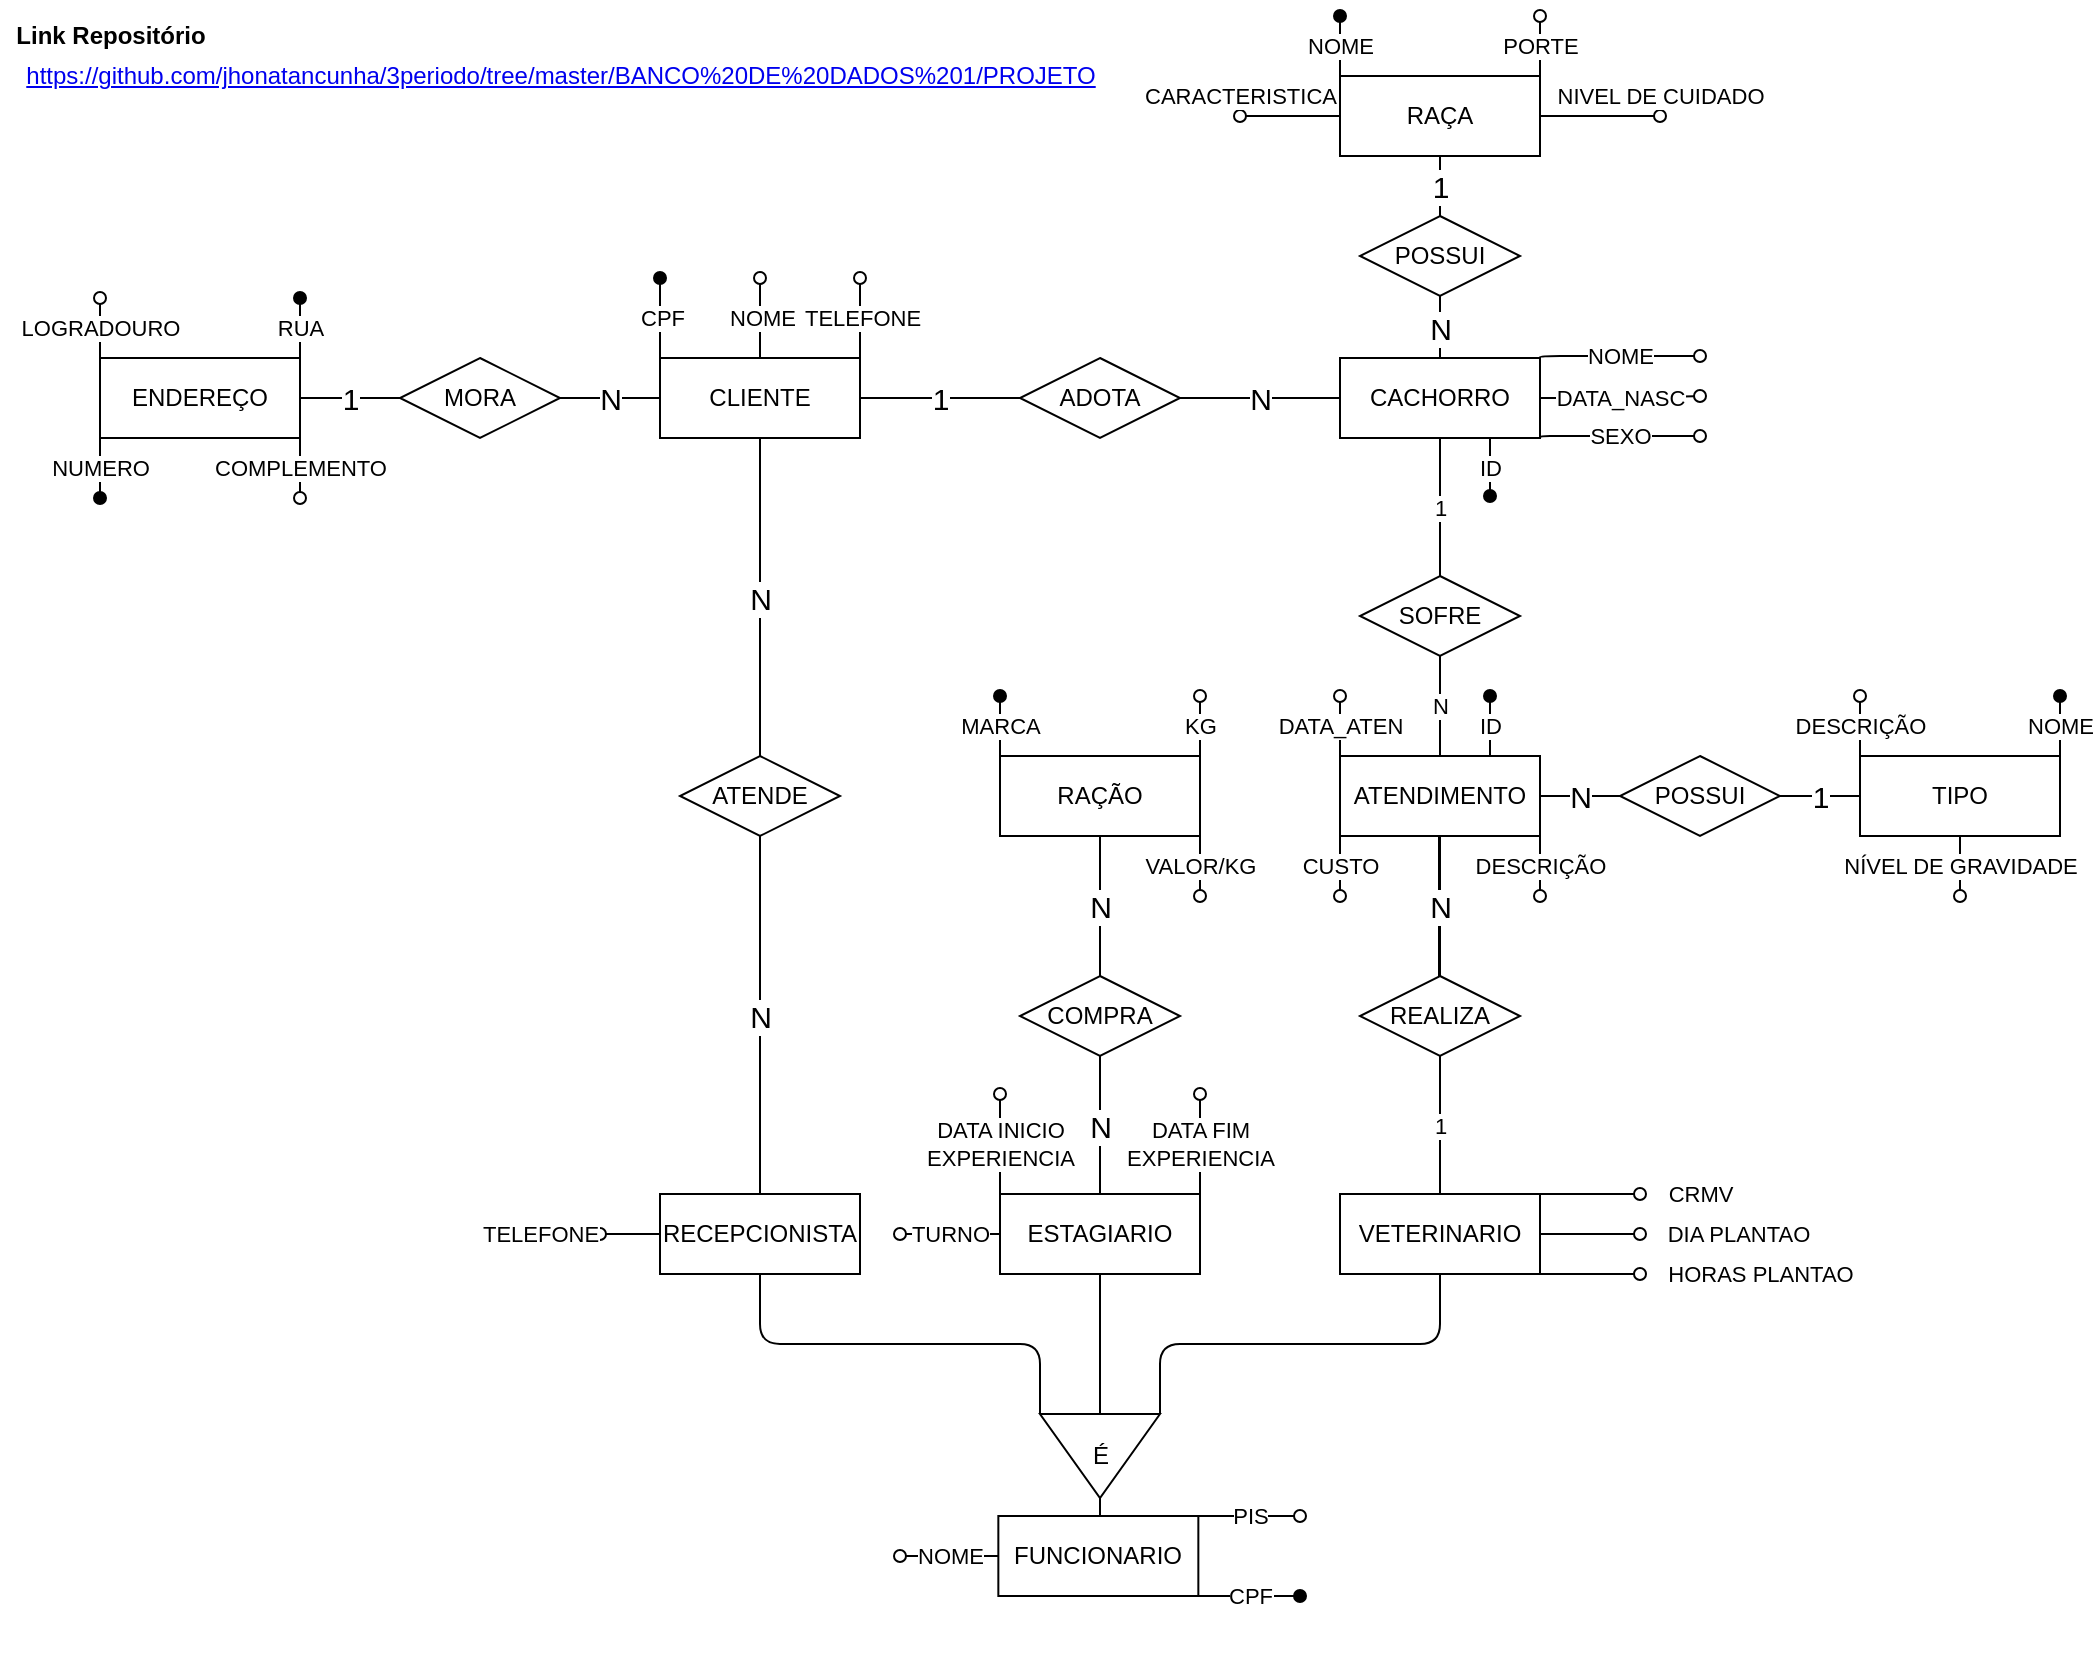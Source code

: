 <mxfile version="14.5.1" type="device"><diagram id="XedlNGm-TynJcrJwftUU" name="Página-1"><mxGraphModel dx="1350" dy="816" grid="1" gridSize="10" guides="1" tooltips="1" connect="1" arrows="1" fold="1" page="1" pageScale="1" pageWidth="1169" pageHeight="827" math="0" shadow="0"><root><mxCell id="0"/><mxCell id="1" parent="0"/><mxCell id="xJMYAYX4URUipwAEhedn-18" value="" style="edgeStyle=orthogonalEdgeStyle;orthogonalLoop=1;jettySize=auto;html=1;endArrow=none;endFill=0;" parent="1" source="xJMYAYX4URUipwAEhedn-1" target="xJMYAYX4URUipwAEhedn-14" edge="1"><mxGeometry relative="1" as="geometry"/></mxCell><mxCell id="FJ8FyLJCxzzB5OLbuEVN-20" value="NOME" style="edgeStyle=orthogonalEdgeStyle;orthogonalLoop=1;jettySize=auto;html=1;exitX=1;exitY=0;exitDx=0;exitDy=0;endArrow=oval;endFill=0;" parent="1" source="xJMYAYX4URUipwAEhedn-1" edge="1"><mxGeometry relative="1" as="geometry"><mxPoint x="870" y="180" as="targetPoint"/><Array as="points"><mxPoint x="810" y="180"/><mxPoint x="810" y="180"/></Array></mxGeometry></mxCell><mxCell id="FJ8FyLJCxzzB5OLbuEVN-23" value="DATA_NASC" style="edgeStyle=orthogonalEdgeStyle;orthogonalLoop=1;jettySize=auto;html=1;exitX=1;exitY=0.5;exitDx=0;exitDy=0;endArrow=oval;endFill=0;" parent="1" source="xJMYAYX4URUipwAEhedn-1" edge="1"><mxGeometry relative="1" as="geometry"><mxPoint x="870" y="200" as="targetPoint"/></mxGeometry></mxCell><mxCell id="FJ8FyLJCxzzB5OLbuEVN-24" value="SEXO" style="edgeStyle=orthogonalEdgeStyle;orthogonalLoop=1;jettySize=auto;html=1;exitX=1;exitY=1;exitDx=0;exitDy=0;endArrow=oval;endFill=0;" parent="1" source="xJMYAYX4URUipwAEhedn-1" edge="1"><mxGeometry relative="1" as="geometry"><mxPoint x="870" y="220" as="targetPoint"/><Array as="points"><mxPoint x="800" y="220"/><mxPoint x="800" y="220"/></Array></mxGeometry></mxCell><mxCell id="FJ8FyLJCxzzB5OLbuEVN-27" value="ID" style="edgeStyle=orthogonalEdgeStyle;orthogonalLoop=1;jettySize=auto;html=1;exitX=0.75;exitY=1;exitDx=0;exitDy=0;endArrow=oval;endFill=1;" parent="1" source="xJMYAYX4URUipwAEhedn-1" edge="1"><mxGeometry relative="1" as="geometry"><mxPoint x="765" y="250" as="targetPoint"/></mxGeometry></mxCell><mxCell id="xJMYAYX4URUipwAEhedn-1" value="CACHORRO" style="whiteSpace=wrap;html=1;align=center;" parent="1" vertex="1"><mxGeometry x="690" y="181" width="100" height="40" as="geometry"/></mxCell><mxCell id="FJ8FyLJCxzzB5OLbuEVN-21" value="NOME" style="edgeStyle=orthogonalEdgeStyle;orthogonalLoop=1;jettySize=auto;html=1;exitX=0;exitY=0;exitDx=0;exitDy=0;endArrow=oval;endFill=1;" parent="1" source="xJMYAYX4URUipwAEhedn-2" edge="1"><mxGeometry relative="1" as="geometry"><mxPoint x="690" y="10" as="targetPoint"/></mxGeometry></mxCell><mxCell id="FJ8FyLJCxzzB5OLbuEVN-22" value="PORTE" style="edgeStyle=orthogonalEdgeStyle;orthogonalLoop=1;jettySize=auto;html=1;exitX=1;exitY=0;exitDx=0;exitDy=0;endArrow=oval;endFill=0;" parent="1" source="xJMYAYX4URUipwAEhedn-2" edge="1"><mxGeometry relative="1" as="geometry"><mxPoint x="790" y="10" as="targetPoint"/></mxGeometry></mxCell><mxCell id="q4h8IBON4PKdlbSrn7El-2" value="NIVEL DE CUIDADO" style="edgeStyle=orthogonalEdgeStyle;orthogonalLoop=1;jettySize=auto;html=1;exitX=1;exitY=0.5;exitDx=0;exitDy=0;endArrow=oval;endFill=0;" parent="1" source="xJMYAYX4URUipwAEhedn-2" edge="1"><mxGeometry x="1" y="10" relative="1" as="geometry"><mxPoint x="850" y="60" as="targetPoint"/><mxPoint as="offset"/></mxGeometry></mxCell><mxCell id="q4h8IBON4PKdlbSrn7El-3" value="CARACTERISTICA" style="edgeStyle=orthogonalEdgeStyle;orthogonalLoop=1;jettySize=auto;html=1;exitX=0;exitY=0.5;exitDx=0;exitDy=0;endArrow=oval;endFill=0;" parent="1" source="xJMYAYX4URUipwAEhedn-2" edge="1"><mxGeometry x="1" y="-10" relative="1" as="geometry"><mxPoint x="640" y="60" as="targetPoint"/><mxPoint as="offset"/></mxGeometry></mxCell><mxCell id="xJMYAYX4URUipwAEhedn-2" value="RAÇA" style="whiteSpace=wrap;html=1;align=center;" parent="1" vertex="1"><mxGeometry x="690" y="40" width="100" height="40" as="geometry"/></mxCell><mxCell id="FJ8FyLJCxzzB5OLbuEVN-13" value="CRMV" style="edgeStyle=orthogonalEdgeStyle;orthogonalLoop=1;jettySize=auto;html=1;exitX=1;exitY=0;exitDx=0;exitDy=0;endArrow=oval;endFill=0;" parent="1" source="xJMYAYX4URUipwAEhedn-5" edge="1"><mxGeometry x="1" y="30" relative="1" as="geometry"><mxPoint x="840" y="599" as="targetPoint"/><Array as="points"><mxPoint x="810" y="599"/><mxPoint x="810" y="599"/></Array><mxPoint x="30" y="30" as="offset"/></mxGeometry></mxCell><mxCell id="5Rn8ZBF-tjlBRXu6AQv--5" value="DIA PLANTAO" style="edgeStyle=orthogonalEdgeStyle;orthogonalLoop=1;jettySize=auto;html=1;exitX=1;exitY=0.5;exitDx=0;exitDy=0;endArrow=oval;endFill=0;" parent="1" source="xJMYAYX4URUipwAEhedn-5" edge="1"><mxGeometry x="1" y="50" relative="1" as="geometry"><mxPoint x="840" y="619" as="targetPoint"/><mxPoint x="50" y="50" as="offset"/></mxGeometry></mxCell><mxCell id="5Rn8ZBF-tjlBRXu6AQv--6" value="HORAS PLANTAO" style="edgeStyle=orthogonalEdgeStyle;orthogonalLoop=1;jettySize=auto;html=1;exitX=1;exitY=1;exitDx=0;exitDy=0;endArrow=oval;endFill=0;" parent="1" source="xJMYAYX4URUipwAEhedn-5" edge="1"><mxGeometry x="1" y="60" relative="1" as="geometry"><mxPoint x="840" y="639" as="targetPoint"/><Array as="points"><mxPoint x="810" y="639"/><mxPoint x="810" y="639"/></Array><mxPoint x="60" y="60" as="offset"/></mxGeometry></mxCell><mxCell id="xJMYAYX4URUipwAEhedn-5" value="VETERINARIO" style="whiteSpace=wrap;html=1;align=center;" parent="1" vertex="1"><mxGeometry x="690" y="599" width="100" height="40" as="geometry"/></mxCell><mxCell id="EOhZsqawTNz5AvJtSIfE-19" style="edgeStyle=orthogonalEdgeStyle;orthogonalLoop=1;jettySize=auto;html=1;exitX=0.5;exitY=1;exitDx=0;exitDy=0;entryX=1;entryY=1;entryDx=0;entryDy=0;entryPerimeter=0;endArrow=none;endFill=0;" parent="1" source="xJMYAYX4URUipwAEhedn-6" target="xJMYAYX4URUipwAEhedn-23" edge="1"><mxGeometry relative="1" as="geometry"/></mxCell><mxCell id="5Rn8ZBF-tjlBRXu6AQv--3" value="TELEFONE" style="edgeStyle=orthogonalEdgeStyle;orthogonalLoop=1;jettySize=auto;html=1;exitX=0;exitY=0.5;exitDx=0;exitDy=0;endArrow=oval;endFill=0;" parent="1" source="xJMYAYX4URUipwAEhedn-6" edge="1"><mxGeometry x="1" y="30" relative="1" as="geometry"><mxPoint x="320" y="619" as="targetPoint"/><mxPoint x="-30" y="-30" as="offset"/></mxGeometry></mxCell><mxCell id="xJMYAYX4URUipwAEhedn-6" value="RECEPCIONISTA" style="whiteSpace=wrap;html=1;align=center;" parent="1" vertex="1"><mxGeometry x="350" y="599" width="100" height="40" as="geometry"/></mxCell><mxCell id="FJ8FyLJCxzzB5OLbuEVN-25" value="DATA INICIO&lt;br&gt;EXPERIENCIA" style="edgeStyle=orthogonalEdgeStyle;orthogonalLoop=1;jettySize=auto;html=1;exitX=0;exitY=0;exitDx=0;exitDy=0;endArrow=oval;endFill=0;" parent="1" source="xJMYAYX4URUipwAEhedn-8" edge="1"><mxGeometry relative="1" as="geometry"><mxPoint x="520" y="549" as="targetPoint"/></mxGeometry></mxCell><mxCell id="FJ8FyLJCxzzB5OLbuEVN-26" value="DATA FIM&lt;br&gt;EXPERIENCIA" style="edgeStyle=orthogonalEdgeStyle;orthogonalLoop=1;jettySize=auto;html=1;exitX=1;exitY=0;exitDx=0;exitDy=0;endArrow=oval;endFill=0;" parent="1" source="xJMYAYX4URUipwAEhedn-8" edge="1"><mxGeometry relative="1" as="geometry"><mxPoint x="620" y="549" as="targetPoint"/></mxGeometry></mxCell><mxCell id="5Rn8ZBF-tjlBRXu6AQv--4" value="TURNO" style="edgeStyle=orthogonalEdgeStyle;orthogonalLoop=1;jettySize=auto;html=1;exitX=0;exitY=0.5;exitDx=0;exitDy=0;endArrow=oval;endFill=0;" parent="1" source="xJMYAYX4URUipwAEhedn-8" edge="1"><mxGeometry relative="1" as="geometry"><mxPoint x="470" y="619" as="targetPoint"/></mxGeometry></mxCell><mxCell id="xJMYAYX4URUipwAEhedn-8" value="ESTAGIARIO" style="whiteSpace=wrap;html=1;align=center;" parent="1" vertex="1"><mxGeometry x="520" y="599" width="100" height="40" as="geometry"/></mxCell><mxCell id="xJMYAYX4URUipwAEhedn-22" value="N" style="edgeStyle=orthogonalEdgeStyle;orthogonalLoop=1;jettySize=auto;html=1;endArrow=none;endFill=0;fontSize=15;" parent="1" source="xJMYAYX4URUipwAEhedn-9" target="xJMYAYX4URUipwAEhedn-19" edge="1"><mxGeometry relative="1" as="geometry"/></mxCell><mxCell id="xJMYAYX4URUipwAEhedn-21" value="1" style="edgeStyle=orthogonalEdgeStyle;orthogonalLoop=1;jettySize=auto;html=1;endArrow=none;endFill=0;fontSize=15;" parent="1" source="xJMYAYX4URUipwAEhedn-10" target="xJMYAYX4URUipwAEhedn-19" edge="1"><mxGeometry relative="1" as="geometry"/></mxCell><mxCell id="FJ8FyLJCxzzB5OLbuEVN-17" value="MARCA" style="edgeStyle=orthogonalEdgeStyle;orthogonalLoop=1;jettySize=auto;html=1;exitX=0;exitY=0;exitDx=0;exitDy=0;endArrow=oval;endFill=1;" parent="1" source="xJMYAYX4URUipwAEhedn-13" edge="1"><mxGeometry relative="1" as="geometry"><mxPoint x="520" y="350" as="targetPoint"/></mxGeometry></mxCell><mxCell id="FJ8FyLJCxzzB5OLbuEVN-18" value="KG" style="edgeStyle=orthogonalEdgeStyle;orthogonalLoop=1;jettySize=auto;html=1;exitX=1;exitY=0;exitDx=0;exitDy=0;endArrow=oval;endFill=0;" parent="1" source="xJMYAYX4URUipwAEhedn-13" edge="1"><mxGeometry relative="1" as="geometry"><mxPoint x="620" y="350" as="targetPoint"/></mxGeometry></mxCell><mxCell id="FJ8FyLJCxzzB5OLbuEVN-19" value="VALOR/KG" style="edgeStyle=orthogonalEdgeStyle;orthogonalLoop=1;jettySize=auto;html=1;exitX=1;exitY=1;exitDx=0;exitDy=0;endArrow=oval;endFill=0;" parent="1" source="xJMYAYX4URUipwAEhedn-13" edge="1"><mxGeometry relative="1" as="geometry"><mxPoint x="620" y="450" as="targetPoint"/></mxGeometry></mxCell><mxCell id="xJMYAYX4URUipwAEhedn-13" value="RAÇÃO" style="whiteSpace=wrap;html=1;align=center;" parent="1" vertex="1"><mxGeometry x="520" y="380" width="100" height="40" as="geometry"/></mxCell><mxCell id="xJMYAYX4URUipwAEhedn-15" value="1" style="edgeStyle=orthogonalEdgeStyle;orthogonalLoop=1;jettySize=auto;html=1;endArrow=none;endFill=0;fontSize=15;" parent="1" source="xJMYAYX4URUipwAEhedn-14" target="xJMYAYX4URUipwAEhedn-2" edge="1"><mxGeometry relative="1" as="geometry"/></mxCell><mxCell id="xJMYAYX4URUipwAEhedn-16" value="N" style="edgeStyle=orthogonalEdgeStyle;orthogonalLoop=1;jettySize=auto;html=1;endArrow=none;endFill=0;fontSize=15;" parent="1" source="xJMYAYX4URUipwAEhedn-14" target="xJMYAYX4URUipwAEhedn-1" edge="1"><mxGeometry relative="1" as="geometry"/></mxCell><mxCell id="xJMYAYX4URUipwAEhedn-14" value="POSSUI" style="shape=rhombus;perimeter=rhombusPerimeter;whiteSpace=wrap;html=1;align=center;" parent="1" vertex="1"><mxGeometry x="700" y="110" width="80" height="40" as="geometry"/></mxCell><mxCell id="xJMYAYX4URUipwAEhedn-19" value="MORA" style="shape=rhombus;perimeter=rhombusPerimeter;whiteSpace=wrap;html=1;align=center;" parent="1" vertex="1"><mxGeometry x="220" y="181" width="80" height="40" as="geometry"/></mxCell><mxCell id="xJMYAYX4URUipwAEhedn-24" value="" style="edgeStyle=orthogonalEdgeStyle;orthogonalLoop=1;jettySize=auto;html=1;endArrow=none;endFill=0;" parent="1" source="xJMYAYX4URUipwAEhedn-23" target="xJMYAYX4URUipwAEhedn-3" edge="1"><mxGeometry relative="1" as="geometry"/></mxCell><mxCell id="xJMYAYX4URUipwAEhedn-25" style="edgeStyle=orthogonalEdgeStyle;orthogonalLoop=1;jettySize=auto;html=1;exitX=0;exitY=1;exitDx=0;exitDy=0;exitPerimeter=0;entryX=0.5;entryY=1;entryDx=0;entryDy=0;endArrow=none;endFill=0;" parent="1" source="xJMYAYX4URUipwAEhedn-23" target="xJMYAYX4URUipwAEhedn-5" edge="1"><mxGeometry relative="1" as="geometry"/></mxCell><mxCell id="xJMYAYX4URUipwAEhedn-30" value="" style="group;" parent="1" vertex="1" connectable="0"><mxGeometry x="540" y="709" width="60" height="42" as="geometry"/></mxCell><mxCell id="xJMYAYX4URUipwAEhedn-23" value="" style="verticalLabelPosition=bottom;verticalAlign=top;html=1;shape=mxgraph.basic.acute_triangle;dx=0.5;rotation=-180;" parent="xJMYAYX4URUipwAEhedn-30" vertex="1"><mxGeometry width="60" height="42" as="geometry"/></mxCell><mxCell id="xJMYAYX4URUipwAEhedn-29" value="É" style="text;html=1;align=center;verticalAlign=middle;resizable=0;points=[];autosize=1;" parent="xJMYAYX4URUipwAEhedn-30" vertex="1"><mxGeometry x="20" y="11" width="20" height="20" as="geometry"/></mxCell><mxCell id="EOhZsqawTNz5AvJtSIfE-21" value="N" style="edgeStyle=orthogonalEdgeStyle;orthogonalLoop=1;jettySize=auto;html=1;endArrow=none;endFill=0;fontSize=15;" parent="1" source="xJMYAYX4URUipwAEhedn-38" target="xJMYAYX4URUipwAEhedn-8" edge="1"><mxGeometry relative="1" as="geometry"/></mxCell><mxCell id="EOhZsqawTNz5AvJtSIfE-22" value="N" style="edgeStyle=orthogonalEdgeStyle;orthogonalLoop=1;jettySize=auto;html=1;endArrow=none;endFill=0;fontSize=15;" parent="1" source="xJMYAYX4URUipwAEhedn-38" target="xJMYAYX4URUipwAEhedn-13" edge="1"><mxGeometry relative="1" as="geometry"/></mxCell><mxCell id="xJMYAYX4URUipwAEhedn-38" value="COMPRA" style="shape=rhombus;perimeter=rhombusPerimeter;whiteSpace=wrap;html=1;align=center;" parent="1" vertex="1"><mxGeometry x="530" y="490" width="80" height="40" as="geometry"/></mxCell><mxCell id="EOhZsqawTNz5AvJtSIfE-10" value="1" style="edgeStyle=orthogonalEdgeStyle;orthogonalLoop=1;jettySize=auto;html=1;endArrow=none;endFill=0;fontSize=15;" parent="1" source="EOhZsqawTNz5AvJtSIfE-8" target="xJMYAYX4URUipwAEhedn-9" edge="1"><mxGeometry relative="1" as="geometry"/></mxCell><mxCell id="QJ902iO74DPR57PnEqc3-2" value="N" style="edgeStyle=orthogonalEdgeStyle;rounded=0;orthogonalLoop=1;jettySize=auto;html=1;exitX=1;exitY=0.5;exitDx=0;exitDy=0;entryX=0;entryY=0.5;entryDx=0;entryDy=0;endArrow=none;endFill=0;fontSize=15;" parent="1" source="EOhZsqawTNz5AvJtSIfE-8" target="xJMYAYX4URUipwAEhedn-1" edge="1"><mxGeometry relative="1" as="geometry"/></mxCell><mxCell id="EOhZsqawTNz5AvJtSIfE-8" value="ADOTA" style="shape=rhombus;perimeter=rhombusPerimeter;whiteSpace=wrap;html=1;align=center;" parent="1" vertex="1"><mxGeometry x="530" y="181" width="80" height="40" as="geometry"/></mxCell><mxCell id="EOhZsqawTNz5AvJtSIfE-17" value="N" style="edgeStyle=orthogonalEdgeStyle;orthogonalLoop=1;jettySize=auto;html=1;endArrow=none;endFill=0;fontSize=15;" parent="1" source="EOhZsqawTNz5AvJtSIfE-16" target="xJMYAYX4URUipwAEhedn-9" edge="1"><mxGeometry relative="1" as="geometry"/></mxCell><mxCell id="FJ8FyLJCxzzB5OLbuEVN-14" value="N" style="edgeStyle=orthogonalEdgeStyle;orthogonalLoop=1;jettySize=auto;html=1;entryX=0.5;entryY=0;entryDx=0;entryDy=0;endArrow=none;endFill=0;fontSize=15;" parent="1" source="EOhZsqawTNz5AvJtSIfE-16" target="xJMYAYX4URUipwAEhedn-6" edge="1"><mxGeometry relative="1" as="geometry"/></mxCell><mxCell id="EOhZsqawTNz5AvJtSIfE-16" value="ATENDE" style="shape=rhombus;perimeter=rhombusPerimeter;whiteSpace=wrap;html=1;align=center;" parent="1" vertex="1"><mxGeometry x="360" y="380" width="80" height="40" as="geometry"/></mxCell><mxCell id="EOhZsqawTNz5AvJtSIfE-20" style="edgeStyle=orthogonalEdgeStyle;orthogonalLoop=1;jettySize=auto;html=1;exitX=0.5;exitY=1;exitDx=0;exitDy=0;exitPerimeter=0;entryX=0.5;entryY=1;entryDx=0;entryDy=0;endArrow=none;endFill=0;" parent="1" source="xJMYAYX4URUipwAEhedn-23" target="xJMYAYX4URUipwAEhedn-8" edge="1"><mxGeometry relative="1" as="geometry"/></mxCell><mxCell id="EOhZsqawTNz5AvJtSIfE-34" value="N" style="edgeStyle=orthogonalEdgeStyle;orthogonalLoop=1;jettySize=auto;html=1;exitX=0.5;exitY=0;exitDx=0;exitDy=0;entryX=0.5;entryY=1;entryDx=0;entryDy=0;endArrow=none;endFill=0;" parent="1" source="EOhZsqawTNz5AvJtSIfE-27" target="EOhZsqawTNz5AvJtSIfE-30" edge="1"><mxGeometry relative="1" as="geometry"/></mxCell><mxCell id="w13aomsYj2kEFcXb-ovq-7" value="DATA_ATEN" style="edgeStyle=orthogonalEdgeStyle;orthogonalLoop=1;jettySize=auto;html=1;exitX=0;exitY=0;exitDx=0;exitDy=0;endArrow=oval;endFill=0;" parent="1" source="EOhZsqawTNz5AvJtSIfE-27" edge="1"><mxGeometry relative="1" as="geometry"><mxPoint x="690" y="350" as="targetPoint"/></mxGeometry></mxCell><mxCell id="q4h8IBON4PKdlbSrn7El-5" value="CUSTO" style="edgeStyle=orthogonalEdgeStyle;orthogonalLoop=1;jettySize=auto;html=1;exitX=0;exitY=1;exitDx=0;exitDy=0;endArrow=oval;endFill=0;" parent="1" source="EOhZsqawTNz5AvJtSIfE-27" edge="1"><mxGeometry relative="1" as="geometry"><mxPoint x="690" y="450" as="targetPoint"/></mxGeometry></mxCell><mxCell id="5Rn8ZBF-tjlBRXu6AQv--8" value="N" style="edgeStyle=orthogonalEdgeStyle;orthogonalLoop=1;jettySize=auto;html=1;endArrow=none;endFill=0;fontSize=15;" parent="1" source="EOhZsqawTNz5AvJtSIfE-27" target="5Rn8ZBF-tjlBRXu6AQv--7" edge="1"><mxGeometry relative="1" as="geometry"/></mxCell><mxCell id="5Rn8ZBF-tjlBRXu6AQv--18" value="DESCRIÇÃO" style="edgeStyle=orthogonalEdgeStyle;orthogonalLoop=1;jettySize=auto;html=1;exitX=1;exitY=1;exitDx=0;exitDy=0;endArrow=oval;endFill=0;" parent="1" source="EOhZsqawTNz5AvJtSIfE-27" edge="1"><mxGeometry relative="1" as="geometry"><mxPoint x="790" y="450" as="targetPoint"/></mxGeometry></mxCell><mxCell id="07YF330eBQCuUzr6lQkR-1" value="ID" style="edgeStyle=orthogonalEdgeStyle;rounded=0;orthogonalLoop=1;jettySize=auto;html=1;exitX=0.75;exitY=0;exitDx=0;exitDy=0;endArrow=oval;endFill=1;" parent="1" source="EOhZsqawTNz5AvJtSIfE-27" edge="1"><mxGeometry relative="1" as="geometry"><mxPoint x="765" y="350" as="targetPoint"/></mxGeometry></mxCell><mxCell id="EOhZsqawTNz5AvJtSIfE-27" value="ATENDIMENTO" style="whiteSpace=wrap;html=1;align=center;" parent="1" vertex="1"><mxGeometry x="690" y="380" width="100" height="40" as="geometry"/></mxCell><mxCell id="EOhZsqawTNz5AvJtSIfE-35" value="1" style="edgeStyle=orthogonalEdgeStyle;orthogonalLoop=1;jettySize=auto;html=1;exitX=0.5;exitY=0;exitDx=0;exitDy=0;entryX=0.5;entryY=1;entryDx=0;entryDy=0;endArrow=none;endFill=0;" parent="1" source="EOhZsqawTNz5AvJtSIfE-30" target="xJMYAYX4URUipwAEhedn-1" edge="1"><mxGeometry relative="1" as="geometry"/></mxCell><mxCell id="EOhZsqawTNz5AvJtSIfE-30" value="SOFRE" style="shape=rhombus;perimeter=rhombusPerimeter;whiteSpace=wrap;html=1;align=center;" parent="1" vertex="1"><mxGeometry x="700" y="290" width="80" height="40" as="geometry"/></mxCell><mxCell id="EOhZsqawTNz5AvJtSIfE-32" value="N" style="edgeStyle=orthogonalEdgeStyle;orthogonalLoop=1;jettySize=auto;html=1;exitX=0.5;exitY=0;exitDx=0;exitDy=0;entryX=0.5;entryY=1;entryDx=0;entryDy=0;endArrow=none;endFill=0;" parent="1" source="EOhZsqawTNz5AvJtSIfE-31" target="EOhZsqawTNz5AvJtSIfE-27" edge="1"><mxGeometry relative="1" as="geometry"/></mxCell><mxCell id="EOhZsqawTNz5AvJtSIfE-33" value="1" style="edgeStyle=orthogonalEdgeStyle;orthogonalLoop=1;jettySize=auto;html=1;exitX=0.5;exitY=1;exitDx=0;exitDy=0;endArrow=none;endFill=0;" parent="1" source="EOhZsqawTNz5AvJtSIfE-31" target="xJMYAYX4URUipwAEhedn-5" edge="1"><mxGeometry relative="1" as="geometry"/></mxCell><mxCell id="EOhZsqawTNz5AvJtSIfE-31" value="REALIZA" style="shape=rhombus;perimeter=rhombusPerimeter;whiteSpace=wrap;html=1;align=center;" parent="1" vertex="1"><mxGeometry x="700" y="490" width="80" height="40" as="geometry"/></mxCell><mxCell id="FJ8FyLJCxzzB5OLbuEVN-6" value="" style="group;" parent="1" vertex="1" connectable="0"><mxGeometry x="70" y="151" width="100" height="100" as="geometry"/></mxCell><mxCell id="FJ8FyLJCxzzB5OLbuEVN-1" value="LOGRADOURO" style="edgeStyle=orthogonalEdgeStyle;orthogonalLoop=1;jettySize=auto;html=1;exitX=0;exitY=0;exitDx=0;exitDy=0;endArrow=oval;endFill=0;" parent="FJ8FyLJCxzzB5OLbuEVN-6" source="xJMYAYX4URUipwAEhedn-10" edge="1"><mxGeometry relative="1" as="geometry"><mxPoint as="targetPoint"/></mxGeometry></mxCell><mxCell id="FJ8FyLJCxzzB5OLbuEVN-2" value="RUA" style="edgeStyle=orthogonalEdgeStyle;orthogonalLoop=1;jettySize=auto;html=1;exitX=1;exitY=0;exitDx=0;exitDy=0;endArrow=oval;endFill=1;" parent="FJ8FyLJCxzzB5OLbuEVN-6" source="xJMYAYX4URUipwAEhedn-10" edge="1"><mxGeometry relative="1" as="geometry"><mxPoint x="100" as="targetPoint"/></mxGeometry></mxCell><mxCell id="FJ8FyLJCxzzB5OLbuEVN-3" value="NUMERO" style="edgeStyle=orthogonalEdgeStyle;orthogonalLoop=1;jettySize=auto;html=1;exitX=0;exitY=1;exitDx=0;exitDy=0;endArrow=oval;endFill=1;" parent="FJ8FyLJCxzzB5OLbuEVN-6" source="xJMYAYX4URUipwAEhedn-10" edge="1"><mxGeometry relative="1" as="geometry"><mxPoint y="100" as="targetPoint"/></mxGeometry></mxCell><mxCell id="FJ8FyLJCxzzB5OLbuEVN-4" value="COMPLEMENTO" style="edgeStyle=orthogonalEdgeStyle;orthogonalLoop=1;jettySize=auto;html=1;exitX=1;exitY=1;exitDx=0;exitDy=0;endArrow=oval;endFill=0;" parent="FJ8FyLJCxzzB5OLbuEVN-6" source="xJMYAYX4URUipwAEhedn-10" edge="1"><mxGeometry relative="1" as="geometry"><mxPoint x="100" y="100" as="targetPoint"/></mxGeometry></mxCell><mxCell id="xJMYAYX4URUipwAEhedn-10" value="ENDEREÇO" style="whiteSpace=wrap;html=1;align=center;" parent="FJ8FyLJCxzzB5OLbuEVN-6" vertex="1"><mxGeometry y="30" width="100" height="40" as="geometry"/></mxCell><mxCell id="FJ8FyLJCxzzB5OLbuEVN-15" value="" style="group;" parent="1" vertex="1" connectable="0"><mxGeometry x="350" y="141" width="100" height="80" as="geometry"/></mxCell><mxCell id="FJ8FyLJCxzzB5OLbuEVN-7" value="CPF" style="edgeStyle=orthogonalEdgeStyle;orthogonalLoop=1;jettySize=auto;html=1;exitX=0;exitY=0;exitDx=0;exitDy=0;endArrow=oval;endFill=1;" parent="FJ8FyLJCxzzB5OLbuEVN-15" source="xJMYAYX4URUipwAEhedn-9" edge="1"><mxGeometry relative="1" as="geometry"><mxPoint as="targetPoint"/></mxGeometry></mxCell><mxCell id="FJ8FyLJCxzzB5OLbuEVN-8" value="NOME" style="edgeStyle=orthogonalEdgeStyle;orthogonalLoop=1;jettySize=auto;html=1;exitX=0.5;exitY=0;exitDx=0;exitDy=0;endArrow=oval;endFill=0;" parent="FJ8FyLJCxzzB5OLbuEVN-15" source="xJMYAYX4URUipwAEhedn-9" edge="1"><mxGeometry relative="1" as="geometry"><mxPoint x="50" as="targetPoint"/></mxGeometry></mxCell><mxCell id="FJ8FyLJCxzzB5OLbuEVN-9" value="TELEFONE" style="edgeStyle=orthogonalEdgeStyle;orthogonalLoop=1;jettySize=auto;html=1;exitX=1;exitY=0;exitDx=0;exitDy=0;endArrow=oval;endFill=0;" parent="FJ8FyLJCxzzB5OLbuEVN-15" source="xJMYAYX4URUipwAEhedn-9" edge="1"><mxGeometry relative="1" as="geometry"><mxPoint x="100" as="targetPoint"/></mxGeometry></mxCell><mxCell id="xJMYAYX4URUipwAEhedn-9" value="CLIENTE" style="whiteSpace=wrap;html=1;align=center;" parent="FJ8FyLJCxzzB5OLbuEVN-15" vertex="1"><mxGeometry y="40" width="100" height="40" as="geometry"/></mxCell><mxCell id="w13aomsYj2kEFcXb-ovq-1" value="" style="group;container=1;" parent="1" vertex="1" connectable="0"><mxGeometry x="519.17" y="760" width="131" height="80" as="geometry"/></mxCell><mxCell id="QJ902iO74DPR57PnEqc3-6" value="" style="group" parent="w13aomsYj2kEFcXb-ovq-1" vertex="1" connectable="0"><mxGeometry x="-49.17" width="180.17" height="40" as="geometry"/></mxCell><mxCell id="FJ8FyLJCxzzB5OLbuEVN-10" value="NOME" style="edgeStyle=orthogonalEdgeStyle;orthogonalLoop=1;jettySize=auto;html=1;exitX=0;exitY=0.5;exitDx=0;exitDy=0;endArrow=oval;endFill=0;" parent="QJ902iO74DPR57PnEqc3-6" source="xJMYAYX4URUipwAEhedn-3" edge="1"><mxGeometry relative="1" as="geometry"><mxPoint y="20" as="targetPoint"/></mxGeometry></mxCell><mxCell id="FJ8FyLJCxzzB5OLbuEVN-11" value="CPF" style="edgeStyle=orthogonalEdgeStyle;orthogonalLoop=1;jettySize=auto;html=1;exitX=1;exitY=1;exitDx=0;exitDy=0;endArrow=oval;endFill=1;" parent="QJ902iO74DPR57PnEqc3-6" source="xJMYAYX4URUipwAEhedn-3" edge="1"><mxGeometry relative="1" as="geometry"><mxPoint x="200" y="40" as="targetPoint"/><Array as="points"><mxPoint x="160.17" y="40"/><mxPoint x="160.17" y="40"/></Array></mxGeometry></mxCell><mxCell id="FJ8FyLJCxzzB5OLbuEVN-12" value="PIS" style="edgeStyle=orthogonalEdgeStyle;orthogonalLoop=1;jettySize=auto;html=1;exitX=1;exitY=0;exitDx=0;exitDy=0;endArrow=oval;endFill=0;" parent="QJ902iO74DPR57PnEqc3-6" source="xJMYAYX4URUipwAEhedn-3" edge="1"><mxGeometry relative="1" as="geometry"><mxPoint x="200" as="targetPoint"/><Array as="points"><mxPoint x="180.17"/><mxPoint x="180.17"/></Array></mxGeometry></mxCell><mxCell id="xJMYAYX4URUipwAEhedn-3" value="FUNCIONARIO" style="whiteSpace=wrap;html=1;align=center;" parent="QJ902iO74DPR57PnEqc3-6" vertex="1"><mxGeometry x="49.17" width="100" height="40" as="geometry"/></mxCell><mxCell id="5Rn8ZBF-tjlBRXu6AQv--7" value="POSSUI" style="shape=rhombus;perimeter=rhombusPerimeter;whiteSpace=wrap;html=1;align=center;" parent="1" vertex="1"><mxGeometry x="830" y="380" width="80" height="40" as="geometry"/></mxCell><mxCell id="5Rn8ZBF-tjlBRXu6AQv--10" value="1" style="edgeStyle=orthogonalEdgeStyle;orthogonalLoop=1;jettySize=auto;html=1;endArrow=none;endFill=0;fontSize=15;" parent="1" source="5Rn8ZBF-tjlBRXu6AQv--9" target="5Rn8ZBF-tjlBRXu6AQv--7" edge="1"><mxGeometry relative="1" as="geometry"/></mxCell><mxCell id="5Rn8ZBF-tjlBRXu6AQv--12" value="NOME" style="edgeStyle=orthogonalEdgeStyle;orthogonalLoop=1;jettySize=auto;html=1;exitX=1;exitY=0;exitDx=0;exitDy=0;endArrow=oval;endFill=1;" parent="1" source="5Rn8ZBF-tjlBRXu6AQv--9" edge="1"><mxGeometry relative="1" as="geometry"><mxPoint x="1050" y="350" as="targetPoint"/></mxGeometry></mxCell><mxCell id="5Rn8ZBF-tjlBRXu6AQv--14" value="DESCRIÇÃO" style="edgeStyle=orthogonalEdgeStyle;orthogonalLoop=1;jettySize=auto;html=1;exitX=0;exitY=0;exitDx=0;exitDy=0;endArrow=oval;endFill=0;" parent="1" source="5Rn8ZBF-tjlBRXu6AQv--9" edge="1"><mxGeometry relative="1" as="geometry"><mxPoint x="950" y="350" as="targetPoint"/></mxGeometry></mxCell><mxCell id="5Rn8ZBF-tjlBRXu6AQv--17" value="NÍVEL DE GRAVIDADE" style="edgeStyle=orthogonalEdgeStyle;orthogonalLoop=1;jettySize=auto;html=1;exitX=0.5;exitY=1;exitDx=0;exitDy=0;endArrow=oval;endFill=0;" parent="1" source="5Rn8ZBF-tjlBRXu6AQv--9" edge="1"><mxGeometry relative="1" as="geometry"><mxPoint x="1000" y="450" as="targetPoint"/></mxGeometry></mxCell><mxCell id="5Rn8ZBF-tjlBRXu6AQv--9" value="TIPO" style="whiteSpace=wrap;html=1;align=center;" parent="1" vertex="1"><mxGeometry x="950" y="380" width="100" height="40" as="geometry"/></mxCell><mxCell id="QJ902iO74DPR57PnEqc3-4" value="N" style="edgeStyle=orthogonalEdgeStyle;orthogonalLoop=1;jettySize=auto;html=1;exitX=0.5;exitY=0;exitDx=0;exitDy=0;entryX=0.5;entryY=1;entryDx=0;entryDy=0;endArrow=none;endFill=0;fontSize=15;" parent="1" edge="1"><mxGeometry relative="1" as="geometry"><mxPoint x="739.5" y="490" as="sourcePoint"/><mxPoint x="739.5" y="420" as="targetPoint"/></mxGeometry></mxCell><mxCell id="lrDZXVuVA6Bugg2bbWbi-1" value="Link Repositório" style="text;html=1;align=center;verticalAlign=middle;resizable=0;points=[];autosize=1;fontStyle=1" parent="1" vertex="1"><mxGeometry x="20" y="10" width="110" height="20" as="geometry"/></mxCell><mxCell id="lrDZXVuVA6Bugg2bbWbi-3" value="&lt;a href=&quot;https://github.com/jhonatancunha/3periodo/tree/master/BANCO%20DE%20DADOS%201/PROJETO&quot;&gt;https://github.com/jhonatancunha/3periodo/tree/master/BANCO%20DE%20DADOS%201/PROJETO&lt;/a&gt;" style="text;html=1;align=center;verticalAlign=middle;resizable=0;points=[];autosize=1;" parent="1" vertex="1"><mxGeometry x="20" y="30" width="560" height="20" as="geometry"/></mxCell></root></mxGraphModel></diagram></mxfile>